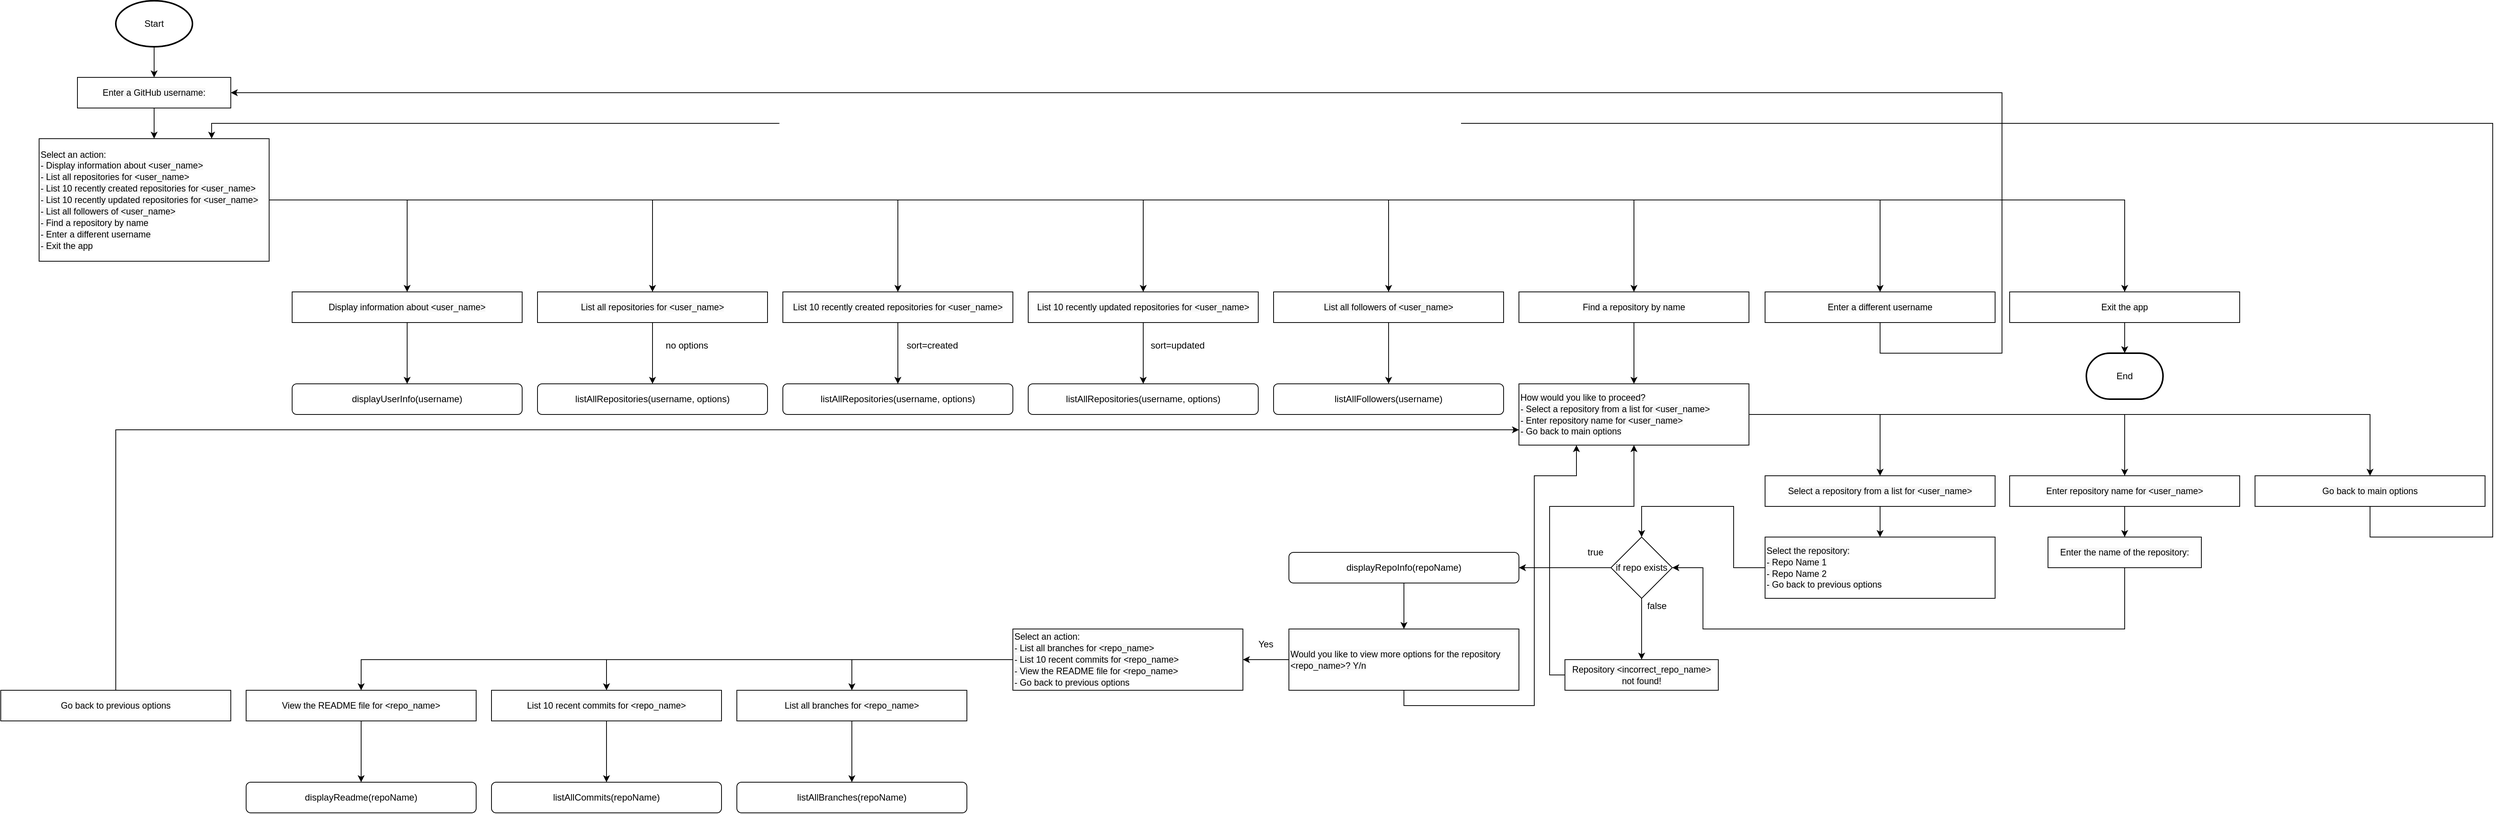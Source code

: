 <mxfile version="14.5.10" type="device"><diagram id="-NZMett-XisCau7Te9Is" name="Page-1"><mxGraphModel dx="1666" dy="1963" grid="1" gridSize="10" guides="1" tooltips="1" connect="1" arrows="1" fold="1" page="1" pageScale="1" pageWidth="827" pageHeight="1169" math="0" shadow="0"><root><mxCell id="0"/><mxCell id="1" parent="0"/><mxCell id="sfolcyRBX4pMIrk9ESlj-4" style="edgeStyle=orthogonalEdgeStyle;rounded=0;orthogonalLoop=1;jettySize=auto;html=1;exitX=0.5;exitY=1;exitDx=0;exitDy=0;entryX=0.5;entryY=0;entryDx=0;entryDy=0;" edge="1" parent="1" source="sfolcyRBX4pMIrk9ESlj-1" target="sfolcyRBX4pMIrk9ESlj-3"><mxGeometry relative="1" as="geometry"/></mxCell><mxCell id="sfolcyRBX4pMIrk9ESlj-1" value="&lt;meta charset=&quot;utf-8&quot;&gt;&lt;span style=&quot;color: rgb(0, 0, 0); font-size: 11.56px; font-style: normal; font-weight: 400; letter-spacing: normal; text-indent: 0px; text-transform: none; word-spacing: 0px; background-color: rgb(247, 247, 247); display: inline; float: none;&quot;&gt;Enter a GitHub username:&lt;/span&gt;" style="rounded=0;whiteSpace=wrap;html=1;" vertex="1" parent="1"><mxGeometry x="280" y="40" width="200" height="40" as="geometry"/></mxCell><mxCell id="sfolcyRBX4pMIrk9ESlj-6" style="edgeStyle=orthogonalEdgeStyle;rounded=0;orthogonalLoop=1;jettySize=auto;html=1;entryX=0.5;entryY=0;entryDx=0;entryDy=0;" edge="1" parent="1" source="sfolcyRBX4pMIrk9ESlj-3" target="sfolcyRBX4pMIrk9ESlj-5"><mxGeometry relative="1" as="geometry"/></mxCell><mxCell id="sfolcyRBX4pMIrk9ESlj-12" style="edgeStyle=orthogonalEdgeStyle;rounded=0;orthogonalLoop=1;jettySize=auto;html=1;exitX=1;exitY=0.5;exitDx=0;exitDy=0;entryX=0.5;entryY=0;entryDx=0;entryDy=0;" edge="1" parent="1" source="sfolcyRBX4pMIrk9ESlj-3" target="sfolcyRBX4pMIrk9ESlj-9"><mxGeometry relative="1" as="geometry"/></mxCell><mxCell id="sfolcyRBX4pMIrk9ESlj-18" style="edgeStyle=orthogonalEdgeStyle;rounded=0;orthogonalLoop=1;jettySize=auto;html=1;exitX=1;exitY=0.5;exitDx=0;exitDy=0;entryX=0.5;entryY=0;entryDx=0;entryDy=0;" edge="1" parent="1" source="sfolcyRBX4pMIrk9ESlj-3" target="sfolcyRBX4pMIrk9ESlj-13"><mxGeometry relative="1" as="geometry"/></mxCell><mxCell id="sfolcyRBX4pMIrk9ESlj-23" style="edgeStyle=orthogonalEdgeStyle;rounded=0;orthogonalLoop=1;jettySize=auto;html=1;exitX=1;exitY=0.5;exitDx=0;exitDy=0;entryX=0.5;entryY=0;entryDx=0;entryDy=0;" edge="1" parent="1" source="sfolcyRBX4pMIrk9ESlj-3" target="sfolcyRBX4pMIrk9ESlj-20"><mxGeometry relative="1" as="geometry"/></mxCell><mxCell id="sfolcyRBX4pMIrk9ESlj-30" style="edgeStyle=orthogonalEdgeStyle;rounded=0;orthogonalLoop=1;jettySize=auto;html=1;exitX=1;exitY=0.5;exitDx=0;exitDy=0;entryX=0.5;entryY=0;entryDx=0;entryDy=0;" edge="1" parent="1" source="sfolcyRBX4pMIrk9ESlj-3" target="sfolcyRBX4pMIrk9ESlj-25"><mxGeometry relative="1" as="geometry"/></mxCell><mxCell id="sfolcyRBX4pMIrk9ESlj-40" style="edgeStyle=orthogonalEdgeStyle;rounded=0;orthogonalLoop=1;jettySize=auto;html=1;exitX=1;exitY=0.5;exitDx=0;exitDy=0;entryX=0.5;entryY=0;entryDx=0;entryDy=0;" edge="1" parent="1" source="sfolcyRBX4pMIrk9ESlj-3" target="sfolcyRBX4pMIrk9ESlj-37"><mxGeometry relative="1" as="geometry"/></mxCell><mxCell id="sfolcyRBX4pMIrk9ESlj-41" style="edgeStyle=orthogonalEdgeStyle;rounded=0;orthogonalLoop=1;jettySize=auto;html=1;exitX=1;exitY=0.5;exitDx=0;exitDy=0;entryX=0.5;entryY=0;entryDx=0;entryDy=0;" edge="1" parent="1" source="sfolcyRBX4pMIrk9ESlj-3" target="sfolcyRBX4pMIrk9ESlj-32"><mxGeometry relative="1" as="geometry"/></mxCell><mxCell id="sfolcyRBX4pMIrk9ESlj-43" style="edgeStyle=orthogonalEdgeStyle;rounded=0;orthogonalLoop=1;jettySize=auto;html=1;exitX=1;exitY=0.5;exitDx=0;exitDy=0;entryX=0.5;entryY=0;entryDx=0;entryDy=0;" edge="1" parent="1" source="sfolcyRBX4pMIrk9ESlj-3" target="sfolcyRBX4pMIrk9ESlj-42"><mxGeometry relative="1" as="geometry"/></mxCell><mxCell id="sfolcyRBX4pMIrk9ESlj-3" value="&lt;span style=&quot;color: rgb(0 , 0 , 0) ; font-size: 11.56px ; font-style: normal ; font-weight: 400 ; letter-spacing: normal ; text-indent: 0px ; text-transform: none ; word-spacing: 0px ; background-color: rgb(247 , 247 , 247) ; display: inline ; float: none&quot;&gt;Select an action:&lt;br&gt;- Display information about &amp;lt;user_name&amp;gt;&lt;br&gt;- List all repositories for &amp;lt;user_name&amp;gt;&lt;br&gt;- List 10 recently created repositories for &amp;lt;user_name&amp;gt;&lt;br&gt;- List 10 recently updated repositories for &amp;lt;user_name&amp;gt;&lt;br&gt;- List all followers of &amp;lt;user_name&amp;gt;&lt;br&gt;- Find a repository by name&lt;br&gt;- Enter a different username&lt;br&gt;- Exit the app&lt;br&gt;&lt;/span&gt;" style="rounded=0;whiteSpace=wrap;html=1;align=left;" vertex="1" parent="1"><mxGeometry x="230" y="120" width="300" height="160" as="geometry"/></mxCell><mxCell id="sfolcyRBX4pMIrk9ESlj-8" style="edgeStyle=orthogonalEdgeStyle;rounded=0;orthogonalLoop=1;jettySize=auto;html=1;exitX=0.5;exitY=1;exitDx=0;exitDy=0;entryX=0.5;entryY=0;entryDx=0;entryDy=0;" edge="1" parent="1" source="sfolcyRBX4pMIrk9ESlj-5" target="sfolcyRBX4pMIrk9ESlj-7"><mxGeometry relative="1" as="geometry"/></mxCell><mxCell id="sfolcyRBX4pMIrk9ESlj-5" value="&lt;meta charset=&quot;utf-8&quot;&gt;&lt;span style=&quot;color: rgb(0, 0, 0); font-size: 11.56px; font-style: normal; font-weight: 400; letter-spacing: normal; text-indent: 0px; text-transform: none; word-spacing: 0px; background-color: rgb(247, 247, 247); display: inline; float: none;&quot;&gt;Display information about &amp;lt;user_name&amp;gt;&lt;/span&gt;" style="rounded=0;whiteSpace=wrap;html=1;" vertex="1" parent="1"><mxGeometry x="560" y="320" width="300" height="40" as="geometry"/></mxCell><mxCell id="sfolcyRBX4pMIrk9ESlj-7" value="displayUserInfo(username)" style="rounded=1;whiteSpace=wrap;html=1;" vertex="1" parent="1"><mxGeometry x="560" y="440" width="300" height="40" as="geometry"/></mxCell><mxCell id="sfolcyRBX4pMIrk9ESlj-11" style="edgeStyle=orthogonalEdgeStyle;rounded=0;orthogonalLoop=1;jettySize=auto;html=1;exitX=0.5;exitY=1;exitDx=0;exitDy=0;entryX=0.5;entryY=0;entryDx=0;entryDy=0;" edge="1" parent="1" source="sfolcyRBX4pMIrk9ESlj-9" target="sfolcyRBX4pMIrk9ESlj-10"><mxGeometry relative="1" as="geometry"/></mxCell><mxCell id="sfolcyRBX4pMIrk9ESlj-9" value="&lt;meta charset=&quot;utf-8&quot;&gt;&lt;span style=&quot;color: rgb(0, 0, 0); font-size: 11.56px; font-style: normal; font-weight: 400; letter-spacing: normal; text-indent: 0px; text-transform: none; word-spacing: 0px; background-color: rgb(247, 247, 247); display: inline; float: none;&quot;&gt;List all repositories for &amp;lt;user_name&amp;gt;&lt;/span&gt;" style="rounded=0;whiteSpace=wrap;html=1;" vertex="1" parent="1"><mxGeometry x="880" y="320" width="300" height="40" as="geometry"/></mxCell><mxCell id="sfolcyRBX4pMIrk9ESlj-10" value="listAllRepositories(username, options)" style="rounded=1;whiteSpace=wrap;html=1;" vertex="1" parent="1"><mxGeometry x="880" y="440" width="300" height="40" as="geometry"/></mxCell><mxCell id="sfolcyRBX4pMIrk9ESlj-15" style="edgeStyle=orthogonalEdgeStyle;rounded=0;orthogonalLoop=1;jettySize=auto;html=1;exitX=0.5;exitY=1;exitDx=0;exitDy=0;" edge="1" parent="1" source="sfolcyRBX4pMIrk9ESlj-13" target="sfolcyRBX4pMIrk9ESlj-14"><mxGeometry relative="1" as="geometry"/></mxCell><mxCell id="sfolcyRBX4pMIrk9ESlj-13" value="&lt;meta charset=&quot;utf-8&quot;&gt;&lt;span style=&quot;color: rgb(0, 0, 0); font-size: 11.56px; font-style: normal; font-weight: 400; letter-spacing: normal; text-indent: 0px; text-transform: none; word-spacing: 0px; background-color: rgb(247, 247, 247); display: inline; float: none;&quot;&gt;List 10 recently created repositories for &amp;lt;user_name&amp;gt;&lt;/span&gt;" style="rounded=0;whiteSpace=wrap;html=1;" vertex="1" parent="1"><mxGeometry x="1200" y="320" width="300" height="40" as="geometry"/></mxCell><mxCell id="sfolcyRBX4pMIrk9ESlj-14" value="listAllRepositories(username, options)" style="rounded=1;whiteSpace=wrap;html=1;" vertex="1" parent="1"><mxGeometry x="1200" y="440" width="300" height="40" as="geometry"/></mxCell><mxCell id="sfolcyRBX4pMIrk9ESlj-16" value="sort=created" style="text;html=1;strokeColor=none;fillColor=none;align=center;verticalAlign=middle;whiteSpace=wrap;rounded=0;" vertex="1" parent="1"><mxGeometry x="1350" y="380" width="90" height="20" as="geometry"/></mxCell><mxCell id="sfolcyRBX4pMIrk9ESlj-17" value="no options" style="text;html=1;strokeColor=none;fillColor=none;align=center;verticalAlign=middle;whiteSpace=wrap;rounded=0;" vertex="1" parent="1"><mxGeometry x="1030" y="380" width="90" height="20" as="geometry"/></mxCell><mxCell id="sfolcyRBX4pMIrk9ESlj-19" style="edgeStyle=orthogonalEdgeStyle;rounded=0;orthogonalLoop=1;jettySize=auto;html=1;exitX=0.5;exitY=1;exitDx=0;exitDy=0;" edge="1" parent="1" source="sfolcyRBX4pMIrk9ESlj-20" target="sfolcyRBX4pMIrk9ESlj-21"><mxGeometry relative="1" as="geometry"/></mxCell><mxCell id="sfolcyRBX4pMIrk9ESlj-20" value="&lt;meta charset=&quot;utf-8&quot;&gt;&lt;span style=&quot;color: rgb(0, 0, 0); font-size: 11.56px; font-style: normal; font-weight: 400; letter-spacing: normal; text-indent: 0px; text-transform: none; word-spacing: 0px; background-color: rgb(247, 247, 247); display: inline; float: none;&quot;&gt;List 10 recently updated repositories for &amp;lt;user_name&amp;gt;&lt;/span&gt;" style="rounded=0;whiteSpace=wrap;html=1;" vertex="1" parent="1"><mxGeometry x="1520" y="320" width="300" height="40" as="geometry"/></mxCell><mxCell id="sfolcyRBX4pMIrk9ESlj-21" value="listAllRepositories(username, options)" style="rounded=1;whiteSpace=wrap;html=1;" vertex="1" parent="1"><mxGeometry x="1520" y="440" width="300" height="40" as="geometry"/></mxCell><mxCell id="sfolcyRBX4pMIrk9ESlj-22" value="sort=updated" style="text;html=1;strokeColor=none;fillColor=none;align=center;verticalAlign=middle;whiteSpace=wrap;rounded=0;" vertex="1" parent="1"><mxGeometry x="1670" y="380" width="90" height="20" as="geometry"/></mxCell><mxCell id="sfolcyRBX4pMIrk9ESlj-24" style="edgeStyle=orthogonalEdgeStyle;rounded=0;orthogonalLoop=1;jettySize=auto;html=1;exitX=0.5;exitY=1;exitDx=0;exitDy=0;" edge="1" parent="1" source="sfolcyRBX4pMIrk9ESlj-25" target="sfolcyRBX4pMIrk9ESlj-26"><mxGeometry relative="1" as="geometry"/></mxCell><mxCell id="sfolcyRBX4pMIrk9ESlj-25" value="&lt;meta charset=&quot;utf-8&quot;&gt;&lt;span style=&quot;color: rgb(0, 0, 0); font-size: 11.56px; font-style: normal; font-weight: 400; letter-spacing: normal; text-indent: 0px; text-transform: none; word-spacing: 0px; background-color: rgb(247, 247, 247); display: inline; float: none;&quot;&gt;List all followers of &amp;lt;user_name&amp;gt;&lt;/span&gt;" style="rounded=0;whiteSpace=wrap;html=1;" vertex="1" parent="1"><mxGeometry x="1840" y="320" width="300" height="40" as="geometry"/></mxCell><mxCell id="sfolcyRBX4pMIrk9ESlj-26" value="listAllFollowers(username)" style="rounded=1;whiteSpace=wrap;html=1;" vertex="1" parent="1"><mxGeometry x="1840" y="440" width="300" height="40" as="geometry"/></mxCell><mxCell id="sfolcyRBX4pMIrk9ESlj-35" style="edgeStyle=orthogonalEdgeStyle;rounded=0;orthogonalLoop=1;jettySize=auto;html=1;exitX=0.5;exitY=1;exitDx=0;exitDy=0;entryX=1;entryY=0.5;entryDx=0;entryDy=0;" edge="1" parent="1" source="sfolcyRBX4pMIrk9ESlj-32" target="sfolcyRBX4pMIrk9ESlj-1"><mxGeometry relative="1" as="geometry"><Array as="points"><mxPoint x="2631" y="400"/><mxPoint x="2790" y="400"/><mxPoint x="2790" y="60"/></Array></mxGeometry></mxCell><mxCell id="sfolcyRBX4pMIrk9ESlj-32" value="&lt;meta charset=&quot;utf-8&quot;&gt;&lt;span style=&quot;color: rgb(0, 0, 0); font-family: helvetica; font-size: 11.56px; font-style: normal; font-weight: 400; letter-spacing: normal; text-align: left; text-indent: 0px; text-transform: none; word-spacing: 0px; background-color: rgb(247, 247, 247); display: inline; float: none;&quot;&gt;Enter a different username&lt;/span&gt;" style="rounded=0;whiteSpace=wrap;html=1;" vertex="1" parent="1"><mxGeometry x="2481" y="320" width="300" height="40" as="geometry"/></mxCell><mxCell id="sfolcyRBX4pMIrk9ESlj-36" style="edgeStyle=orthogonalEdgeStyle;rounded=0;orthogonalLoop=1;jettySize=auto;html=1;exitX=0.5;exitY=1;exitDx=0;exitDy=0;entryX=0.5;entryY=0;entryDx=0;entryDy=0;" edge="1" parent="1" source="sfolcyRBX4pMIrk9ESlj-37" target="sfolcyRBX4pMIrk9ESlj-48"><mxGeometry relative="1" as="geometry"><mxPoint x="2310" y="440" as="targetPoint"/></mxGeometry></mxCell><mxCell id="sfolcyRBX4pMIrk9ESlj-37" value="&lt;meta charset=&quot;utf-8&quot;&gt;&lt;span style=&quot;color: rgb(0, 0, 0); font-size: 11.56px; font-style: normal; font-weight: 400; letter-spacing: normal; text-indent: 0px; text-transform: none; word-spacing: 0px; background-color: rgb(247, 247, 247); display: inline; float: none;&quot;&gt;Find a repository by name&lt;/span&gt;" style="rounded=0;whiteSpace=wrap;html=1;" vertex="1" parent="1"><mxGeometry x="2160" y="320" width="300" height="40" as="geometry"/></mxCell><mxCell id="sfolcyRBX4pMIrk9ESlj-47" style="edgeStyle=orthogonalEdgeStyle;rounded=0;orthogonalLoop=1;jettySize=auto;html=1;exitX=0.5;exitY=1;exitDx=0;exitDy=0;" edge="1" parent="1" source="sfolcyRBX4pMIrk9ESlj-42" target="sfolcyRBX4pMIrk9ESlj-46"><mxGeometry relative="1" as="geometry"/></mxCell><mxCell id="sfolcyRBX4pMIrk9ESlj-42" value="&lt;span style=&quot;color: rgb(0 , 0 , 0) ; font-family: &amp;#34;helvetica&amp;#34; ; font-size: 11.56px ; font-style: normal ; font-weight: 400 ; letter-spacing: normal ; text-align: left ; text-indent: 0px ; text-transform: none ; word-spacing: 0px ; background-color: rgb(247 , 247 , 247) ; display: inline ; float: none&quot;&gt;Exit the app&lt;/span&gt;" style="rounded=0;whiteSpace=wrap;html=1;" vertex="1" parent="1"><mxGeometry x="2800" y="320" width="300" height="40" as="geometry"/></mxCell><mxCell id="sfolcyRBX4pMIrk9ESlj-45" style="edgeStyle=orthogonalEdgeStyle;rounded=0;orthogonalLoop=1;jettySize=auto;html=1;exitX=0.5;exitY=1;exitDx=0;exitDy=0;exitPerimeter=0;" edge="1" parent="1" source="sfolcyRBX4pMIrk9ESlj-44" target="sfolcyRBX4pMIrk9ESlj-1"><mxGeometry relative="1" as="geometry"/></mxCell><mxCell id="sfolcyRBX4pMIrk9ESlj-44" value="Start" style="strokeWidth=2;html=1;shape=mxgraph.flowchart.start_1;whiteSpace=wrap;" vertex="1" parent="1"><mxGeometry x="330" y="-60" width="100" height="60" as="geometry"/></mxCell><mxCell id="sfolcyRBX4pMIrk9ESlj-46" value="End" style="strokeWidth=2;html=1;shape=mxgraph.flowchart.terminator;whiteSpace=wrap;" vertex="1" parent="1"><mxGeometry x="2900" y="400" width="100" height="60" as="geometry"/></mxCell><mxCell id="sfolcyRBX4pMIrk9ESlj-50" style="edgeStyle=orthogonalEdgeStyle;rounded=0;orthogonalLoop=1;jettySize=auto;html=1;exitX=1;exitY=0.5;exitDx=0;exitDy=0;entryX=0.5;entryY=0;entryDx=0;entryDy=0;" edge="1" parent="1" source="sfolcyRBX4pMIrk9ESlj-48" target="sfolcyRBX4pMIrk9ESlj-49"><mxGeometry relative="1" as="geometry"/></mxCell><mxCell id="sfolcyRBX4pMIrk9ESlj-54" style="edgeStyle=orthogonalEdgeStyle;rounded=0;orthogonalLoop=1;jettySize=auto;html=1;exitX=1;exitY=0.5;exitDx=0;exitDy=0;entryX=0.5;entryY=0;entryDx=0;entryDy=0;" edge="1" parent="1" source="sfolcyRBX4pMIrk9ESlj-48" target="sfolcyRBX4pMIrk9ESlj-53"><mxGeometry relative="1" as="geometry"/></mxCell><mxCell id="sfolcyRBX4pMIrk9ESlj-56" style="edgeStyle=orthogonalEdgeStyle;rounded=0;orthogonalLoop=1;jettySize=auto;html=1;exitX=1;exitY=0.5;exitDx=0;exitDy=0;entryX=0.5;entryY=0;entryDx=0;entryDy=0;" edge="1" parent="1" source="sfolcyRBX4pMIrk9ESlj-48" target="sfolcyRBX4pMIrk9ESlj-55"><mxGeometry relative="1" as="geometry"/></mxCell><mxCell id="sfolcyRBX4pMIrk9ESlj-48" value="&lt;span style=&quot;color: rgb(0 , 0 , 0) ; font-size: 11.56px ; font-style: normal ; font-weight: 400 ; letter-spacing: normal ; text-indent: 0px ; text-transform: none ; word-spacing: 0px ; background-color: rgb(247 , 247 , 247) ; display: inline ; float: none&quot;&gt;How would you like to proceed?&lt;br&gt;- Select a repository from a list for &amp;lt;user_name&amp;gt;&lt;br&gt;- Enter repository name for &amp;lt;user_name&amp;gt;&lt;br&gt;- Go back to main options&lt;/span&gt;" style="rounded=0;whiteSpace=wrap;html=1;align=left;" vertex="1" parent="1"><mxGeometry x="2160" y="440" width="300" height="80" as="geometry"/></mxCell><mxCell id="sfolcyRBX4pMIrk9ESlj-52" style="edgeStyle=orthogonalEdgeStyle;rounded=0;orthogonalLoop=1;jettySize=auto;html=1;exitX=0.5;exitY=1;exitDx=0;exitDy=0;entryX=0.5;entryY=0;entryDx=0;entryDy=0;" edge="1" parent="1" source="sfolcyRBX4pMIrk9ESlj-49" target="sfolcyRBX4pMIrk9ESlj-51"><mxGeometry relative="1" as="geometry"/></mxCell><mxCell id="sfolcyRBX4pMIrk9ESlj-49" value="&lt;meta charset=&quot;utf-8&quot;&gt;&lt;span style=&quot;color: rgb(0, 0, 0); font-size: 11.56px; font-style: normal; font-weight: 400; letter-spacing: normal; text-indent: 0px; text-transform: none; word-spacing: 0px; background-color: rgb(247, 247, 247); display: inline; float: none;&quot;&gt;Select a repository from a list for &amp;lt;user_name&amp;gt;&lt;/span&gt;" style="rounded=0;whiteSpace=wrap;html=1;" vertex="1" parent="1"><mxGeometry x="2481" y="560" width="300" height="40" as="geometry"/></mxCell><mxCell id="sfolcyRBX4pMIrk9ESlj-64" style="edgeStyle=orthogonalEdgeStyle;rounded=0;orthogonalLoop=1;jettySize=auto;html=1;exitX=0;exitY=0.5;exitDx=0;exitDy=0;entryX=0.5;entryY=0;entryDx=0;entryDy=0;" edge="1" parent="1" source="sfolcyRBX4pMIrk9ESlj-51" target="sfolcyRBX4pMIrk9ESlj-62"><mxGeometry relative="1" as="geometry"><Array as="points"><mxPoint x="2440" y="680"/><mxPoint x="2440" y="600"/><mxPoint x="2320" y="600"/></Array></mxGeometry></mxCell><mxCell id="sfolcyRBX4pMIrk9ESlj-51" value="&lt;span style=&quot;color: rgb(0 , 0 , 0) ; font-size: 11.56px ; font-style: normal ; font-weight: 400 ; letter-spacing: normal ; text-indent: 0px ; text-transform: none ; word-spacing: 0px ; background-color: rgb(247 , 247 , 247) ; display: inline ; float: none&quot;&gt;Select the repository:&lt;br&gt;- Repo Name 1&lt;br&gt;- Repo Name 2&lt;br&gt;- Go back to previous options&lt;/span&gt;" style="rounded=0;whiteSpace=wrap;html=1;align=left;" vertex="1" parent="1"><mxGeometry x="2481" y="640" width="300" height="80" as="geometry"/></mxCell><mxCell id="sfolcyRBX4pMIrk9ESlj-60" style="edgeStyle=orthogonalEdgeStyle;rounded=0;orthogonalLoop=1;jettySize=auto;html=1;exitX=0.5;exitY=1;exitDx=0;exitDy=0;entryX=0.5;entryY=0;entryDx=0;entryDy=0;" edge="1" parent="1" source="sfolcyRBX4pMIrk9ESlj-53" target="sfolcyRBX4pMIrk9ESlj-59"><mxGeometry relative="1" as="geometry"/></mxCell><mxCell id="sfolcyRBX4pMIrk9ESlj-53" value="&lt;meta charset=&quot;utf-8&quot;&gt;&lt;span style=&quot;color: rgb(0, 0, 0); font-size: 11.56px; font-style: normal; font-weight: 400; letter-spacing: normal; text-indent: 0px; text-transform: none; word-spacing: 0px; background-color: rgb(247, 247, 247); display: inline; float: none;&quot;&gt;Enter repository name for &amp;lt;user_name&amp;gt;&lt;/span&gt;" style="rounded=0;whiteSpace=wrap;html=1;" vertex="1" parent="1"><mxGeometry x="2800" y="560" width="300" height="40" as="geometry"/></mxCell><mxCell id="sfolcyRBX4pMIrk9ESlj-61" style="edgeStyle=orthogonalEdgeStyle;rounded=0;orthogonalLoop=1;jettySize=auto;html=1;exitX=0.5;exitY=1;exitDx=0;exitDy=0;entryX=0.75;entryY=0;entryDx=0;entryDy=0;" edge="1" parent="1" source="sfolcyRBX4pMIrk9ESlj-55" target="sfolcyRBX4pMIrk9ESlj-3"><mxGeometry relative="1" as="geometry"><Array as="points"><mxPoint x="3270" y="640"/><mxPoint x="3430" y="640"/><mxPoint x="3430" y="100"/><mxPoint x="455" y="100"/></Array></mxGeometry></mxCell><mxCell id="sfolcyRBX4pMIrk9ESlj-55" value="&lt;meta charset=&quot;utf-8&quot;&gt;&lt;span style=&quot;color: rgb(0, 0, 0); font-size: 11.56px; font-style: normal; font-weight: 400; letter-spacing: normal; text-indent: 0px; text-transform: none; word-spacing: 0px; background-color: rgb(247, 247, 247); display: inline; float: none;&quot;&gt;Go back to main options&lt;/span&gt;" style="rounded=0;whiteSpace=wrap;html=1;" vertex="1" parent="1"><mxGeometry x="3120" y="560" width="300" height="40" as="geometry"/></mxCell><mxCell id="sfolcyRBX4pMIrk9ESlj-63" style="edgeStyle=orthogonalEdgeStyle;rounded=0;orthogonalLoop=1;jettySize=auto;html=1;exitX=0.5;exitY=1;exitDx=0;exitDy=0;entryX=1;entryY=0.5;entryDx=0;entryDy=0;" edge="1" parent="1" source="sfolcyRBX4pMIrk9ESlj-59" target="sfolcyRBX4pMIrk9ESlj-62"><mxGeometry relative="1" as="geometry"><Array as="points"><mxPoint x="2950" y="760"/><mxPoint x="2400" y="760"/><mxPoint x="2400" y="680"/></Array></mxGeometry></mxCell><mxCell id="sfolcyRBX4pMIrk9ESlj-59" value="&lt;meta charset=&quot;utf-8&quot;&gt;&lt;span style=&quot;color: rgb(0, 0, 0); font-size: 11.56px; font-style: normal; font-weight: 400; letter-spacing: normal; text-indent: 0px; text-transform: none; word-spacing: 0px; background-color: rgb(247, 247, 247); display: inline; float: none;&quot;&gt;Enter the name of the repository:&lt;/span&gt;" style="rounded=0;whiteSpace=wrap;html=1;" vertex="1" parent="1"><mxGeometry x="2850" y="640" width="200" height="40" as="geometry"/></mxCell><mxCell id="sfolcyRBX4pMIrk9ESlj-67" style="edgeStyle=orthogonalEdgeStyle;rounded=0;orthogonalLoop=1;jettySize=auto;html=1;exitX=0.5;exitY=1;exitDx=0;exitDy=0;entryX=0.5;entryY=0;entryDx=0;entryDy=0;" edge="1" parent="1" source="sfolcyRBX4pMIrk9ESlj-62" target="sfolcyRBX4pMIrk9ESlj-65"><mxGeometry relative="1" as="geometry"/></mxCell><mxCell id="sfolcyRBX4pMIrk9ESlj-73" style="edgeStyle=orthogonalEdgeStyle;rounded=0;orthogonalLoop=1;jettySize=auto;html=1;exitX=0;exitY=0.5;exitDx=0;exitDy=0;entryX=1;entryY=0.5;entryDx=0;entryDy=0;" edge="1" parent="1" source="sfolcyRBX4pMIrk9ESlj-62" target="sfolcyRBX4pMIrk9ESlj-72"><mxGeometry relative="1" as="geometry"/></mxCell><mxCell id="sfolcyRBX4pMIrk9ESlj-62" value="if repo exists" style="rhombus;whiteSpace=wrap;html=1;" vertex="1" parent="1"><mxGeometry x="2280" y="640" width="80" height="80" as="geometry"/></mxCell><mxCell id="sfolcyRBX4pMIrk9ESlj-69" style="edgeStyle=orthogonalEdgeStyle;rounded=0;orthogonalLoop=1;jettySize=auto;html=1;exitX=0;exitY=0.5;exitDx=0;exitDy=0;entryX=0.5;entryY=1;entryDx=0;entryDy=0;" edge="1" parent="1" source="sfolcyRBX4pMIrk9ESlj-65" target="sfolcyRBX4pMIrk9ESlj-48"><mxGeometry relative="1" as="geometry"><Array as="points"><mxPoint x="2200" y="820"/><mxPoint x="2200" y="600"/><mxPoint x="2310" y="600"/></Array></mxGeometry></mxCell><mxCell id="sfolcyRBX4pMIrk9ESlj-65" value="&lt;meta charset=&quot;utf-8&quot;&gt;&lt;span style=&quot;color: rgb(0, 0, 0); font-size: 11.56px; font-style: normal; font-weight: 400; letter-spacing: normal; text-indent: 0px; text-transform: none; word-spacing: 0px; background-color: rgb(247, 247, 247); display: inline; float: none;&quot;&gt;Repository &amp;lt;incorrect_repo_name&amp;gt; not found!&lt;/span&gt;" style="rounded=0;whiteSpace=wrap;html=1;" vertex="1" parent="1"><mxGeometry x="2220" y="800" width="200" height="40" as="geometry"/></mxCell><mxCell id="sfolcyRBX4pMIrk9ESlj-70" value="false" style="text;html=1;strokeColor=none;fillColor=none;align=center;verticalAlign=middle;whiteSpace=wrap;rounded=0;" vertex="1" parent="1"><mxGeometry x="2320" y="720" width="40" height="20" as="geometry"/></mxCell><mxCell id="sfolcyRBX4pMIrk9ESlj-71" value="true" style="text;html=1;strokeColor=none;fillColor=none;align=center;verticalAlign=middle;whiteSpace=wrap;rounded=0;" vertex="1" parent="1"><mxGeometry x="2240" y="650" width="40" height="20" as="geometry"/></mxCell><mxCell id="sfolcyRBX4pMIrk9ESlj-78" style="edgeStyle=orthogonalEdgeStyle;rounded=0;orthogonalLoop=1;jettySize=auto;html=1;exitX=0.5;exitY=1;exitDx=0;exitDy=0;" edge="1" parent="1" source="sfolcyRBX4pMIrk9ESlj-72" target="sfolcyRBX4pMIrk9ESlj-74"><mxGeometry relative="1" as="geometry"/></mxCell><mxCell id="sfolcyRBX4pMIrk9ESlj-72" value="displayRepoInfo(repoName)" style="rounded=1;whiteSpace=wrap;html=1;" vertex="1" parent="1"><mxGeometry x="1860" y="660" width="300" height="40" as="geometry"/></mxCell><mxCell id="sfolcyRBX4pMIrk9ESlj-76" style="edgeStyle=orthogonalEdgeStyle;rounded=0;orthogonalLoop=1;jettySize=auto;html=1;exitX=0;exitY=0.5;exitDx=0;exitDy=0;" edge="1" parent="1" source="sfolcyRBX4pMIrk9ESlj-74" target="sfolcyRBX4pMIrk9ESlj-75"><mxGeometry relative="1" as="geometry"/></mxCell><mxCell id="sfolcyRBX4pMIrk9ESlj-79" style="edgeStyle=orthogonalEdgeStyle;rounded=0;orthogonalLoop=1;jettySize=auto;html=1;exitX=0.5;exitY=1;exitDx=0;exitDy=0;entryX=0.25;entryY=1;entryDx=0;entryDy=0;" edge="1" parent="1" source="sfolcyRBX4pMIrk9ESlj-74" target="sfolcyRBX4pMIrk9ESlj-48"><mxGeometry relative="1" as="geometry"><Array as="points"><mxPoint x="2010" y="860"/><mxPoint x="2180" y="860"/><mxPoint x="2180" y="560"/><mxPoint x="2235" y="560"/></Array></mxGeometry></mxCell><mxCell id="sfolcyRBX4pMIrk9ESlj-74" value="&lt;span style=&quot;color: rgb(0 , 0 , 0) ; font-size: 11.56px ; font-style: normal ; font-weight: 400 ; letter-spacing: normal ; text-indent: 0px ; text-transform: none ; word-spacing: 0px ; background-color: rgb(247 , 247 , 247) ; display: inline ; float: none&quot;&gt;Would you like to view more options for the repository &amp;lt;repo_name&amp;gt;? Y/n&lt;/span&gt;" style="rounded=0;whiteSpace=wrap;html=1;align=left;" vertex="1" parent="1"><mxGeometry x="1860" y="760" width="300" height="80" as="geometry"/></mxCell><mxCell id="sfolcyRBX4pMIrk9ESlj-92" style="edgeStyle=orthogonalEdgeStyle;rounded=0;orthogonalLoop=1;jettySize=auto;html=1;exitX=0;exitY=0.5;exitDx=0;exitDy=0;entryX=0.5;entryY=0;entryDx=0;entryDy=0;" edge="1" parent="1" source="sfolcyRBX4pMIrk9ESlj-75" target="sfolcyRBX4pMIrk9ESlj-89"><mxGeometry relative="1" as="geometry"/></mxCell><mxCell id="sfolcyRBX4pMIrk9ESlj-93" style="edgeStyle=orthogonalEdgeStyle;rounded=0;orthogonalLoop=1;jettySize=auto;html=1;exitX=0;exitY=0.5;exitDx=0;exitDy=0;entryX=0.5;entryY=0;entryDx=0;entryDy=0;" edge="1" parent="1" source="sfolcyRBX4pMIrk9ESlj-75" target="sfolcyRBX4pMIrk9ESlj-84"><mxGeometry relative="1" as="geometry"/></mxCell><mxCell id="sfolcyRBX4pMIrk9ESlj-94" style="edgeStyle=orthogonalEdgeStyle;rounded=0;orthogonalLoop=1;jettySize=auto;html=1;exitX=0;exitY=0.5;exitDx=0;exitDy=0;entryX=0.5;entryY=0;entryDx=0;entryDy=0;" edge="1" parent="1" source="sfolcyRBX4pMIrk9ESlj-75" target="sfolcyRBX4pMIrk9ESlj-81"><mxGeometry relative="1" as="geometry"/></mxCell><mxCell id="sfolcyRBX4pMIrk9ESlj-75" value="&lt;span style=&quot;color: rgb(0 , 0 , 0) ; font-size: 11.56px ; font-style: normal ; font-weight: 400 ; letter-spacing: normal ; text-indent: 0px ; text-transform: none ; word-spacing: 0px ; background-color: rgb(247 , 247 , 247) ; display: inline ; float: none&quot;&gt;Select an action:&lt;br&gt;- List all branches for &amp;lt;repo_name&amp;gt;&lt;br&gt;- List 10 recent commits for &amp;lt;repo_name&amp;gt;&lt;br&gt;- View the README file for &amp;lt;repo_name&amp;gt;&lt;br&gt;- Go back to previous options&lt;br&gt;&lt;/span&gt;" style="rounded=0;whiteSpace=wrap;html=1;align=left;" vertex="1" parent="1"><mxGeometry x="1500" y="760" width="300" height="80" as="geometry"/></mxCell><mxCell id="sfolcyRBX4pMIrk9ESlj-77" value="Yes" style="text;html=1;strokeColor=none;fillColor=none;align=center;verticalAlign=middle;whiteSpace=wrap;rounded=0;" vertex="1" parent="1"><mxGeometry x="1810" y="770" width="40" height="20" as="geometry"/></mxCell><mxCell id="sfolcyRBX4pMIrk9ESlj-80" style="edgeStyle=orthogonalEdgeStyle;rounded=0;orthogonalLoop=1;jettySize=auto;html=1;exitX=0.5;exitY=1;exitDx=0;exitDy=0;entryX=0.5;entryY=0;entryDx=0;entryDy=0;" edge="1" parent="1" source="sfolcyRBX4pMIrk9ESlj-81" target="sfolcyRBX4pMIrk9ESlj-82"><mxGeometry relative="1" as="geometry"/></mxCell><mxCell id="sfolcyRBX4pMIrk9ESlj-81" value="&lt;meta charset=&quot;utf-8&quot;&gt;&lt;span style=&quot;color: rgb(0, 0, 0); font-size: 11.56px; font-style: normal; font-weight: 400; letter-spacing: normal; text-indent: 0px; text-transform: none; word-spacing: 0px; background-color: rgb(247, 247, 247); display: inline; float: none;&quot;&gt;View the README file for &amp;lt;repo_name&amp;gt;&lt;/span&gt;" style="rounded=0;whiteSpace=wrap;html=1;" vertex="1" parent="1"><mxGeometry x="500" y="840" width="300" height="40" as="geometry"/></mxCell><mxCell id="sfolcyRBX4pMIrk9ESlj-82" value="displayReadme(repoName)" style="rounded=1;whiteSpace=wrap;html=1;" vertex="1" parent="1"><mxGeometry x="500" y="960" width="300" height="40" as="geometry"/></mxCell><mxCell id="sfolcyRBX4pMIrk9ESlj-83" style="edgeStyle=orthogonalEdgeStyle;rounded=0;orthogonalLoop=1;jettySize=auto;html=1;exitX=0.5;exitY=1;exitDx=0;exitDy=0;" edge="1" parent="1" source="sfolcyRBX4pMIrk9ESlj-84" target="sfolcyRBX4pMIrk9ESlj-85"><mxGeometry relative="1" as="geometry"/></mxCell><mxCell id="sfolcyRBX4pMIrk9ESlj-84" value="&lt;meta charset=&quot;utf-8&quot;&gt;&lt;span style=&quot;color: rgb(0, 0, 0); font-size: 11.56px; font-style: normal; font-weight: 400; letter-spacing: normal; text-indent: 0px; text-transform: none; word-spacing: 0px; background-color: rgb(247, 247, 247); display: inline; float: none;&quot;&gt;List 10 recent commits for &amp;lt;repo_name&amp;gt;&lt;/span&gt;" style="rounded=0;whiteSpace=wrap;html=1;" vertex="1" parent="1"><mxGeometry x="820" y="840" width="300" height="40" as="geometry"/></mxCell><mxCell id="sfolcyRBX4pMIrk9ESlj-85" value="listAllCommits(repoName)" style="rounded=1;whiteSpace=wrap;html=1;" vertex="1" parent="1"><mxGeometry x="820" y="960" width="300" height="40" as="geometry"/></mxCell><mxCell id="sfolcyRBX4pMIrk9ESlj-88" style="edgeStyle=orthogonalEdgeStyle;rounded=0;orthogonalLoop=1;jettySize=auto;html=1;exitX=0.5;exitY=1;exitDx=0;exitDy=0;" edge="1" parent="1" source="sfolcyRBX4pMIrk9ESlj-89" target="sfolcyRBX4pMIrk9ESlj-90"><mxGeometry relative="1" as="geometry"/></mxCell><mxCell id="sfolcyRBX4pMIrk9ESlj-89" value="&lt;meta charset=&quot;utf-8&quot;&gt;&lt;span style=&quot;color: rgb(0, 0, 0); font-size: 11.56px; font-style: normal; font-weight: 400; letter-spacing: normal; text-indent: 0px; text-transform: none; word-spacing: 0px; background-color: rgb(247, 247, 247); display: inline; float: none;&quot;&gt;List all branches for &amp;lt;repo_name&amp;gt;&lt;/span&gt;" style="rounded=0;whiteSpace=wrap;html=1;" vertex="1" parent="1"><mxGeometry x="1140" y="840" width="300" height="40" as="geometry"/></mxCell><mxCell id="sfolcyRBX4pMIrk9ESlj-90" value="listAllBranches(repoName)" style="rounded=1;whiteSpace=wrap;html=1;" vertex="1" parent="1"><mxGeometry x="1140" y="960" width="300" height="40" as="geometry"/></mxCell><mxCell id="sfolcyRBX4pMIrk9ESlj-96" style="edgeStyle=orthogonalEdgeStyle;rounded=0;orthogonalLoop=1;jettySize=auto;html=1;exitX=0.5;exitY=0;exitDx=0;exitDy=0;entryX=0;entryY=0.75;entryDx=0;entryDy=0;" edge="1" parent="1" source="sfolcyRBX4pMIrk9ESlj-95" target="sfolcyRBX4pMIrk9ESlj-48"><mxGeometry relative="1" as="geometry"/></mxCell><mxCell id="sfolcyRBX4pMIrk9ESlj-95" value="&lt;meta charset=&quot;utf-8&quot;&gt;&lt;span style=&quot;color: rgb(0, 0, 0); font-size: 11.56px; font-style: normal; font-weight: 400; letter-spacing: normal; text-indent: 0px; text-transform: none; word-spacing: 0px; background-color: rgb(247, 247, 247); display: inline; float: none;&quot;&gt;Go back to previous options&lt;/span&gt;" style="rounded=0;whiteSpace=wrap;html=1;" vertex="1" parent="1"><mxGeometry x="180" y="840" width="300" height="40" as="geometry"/></mxCell></root></mxGraphModel></diagram></mxfile>